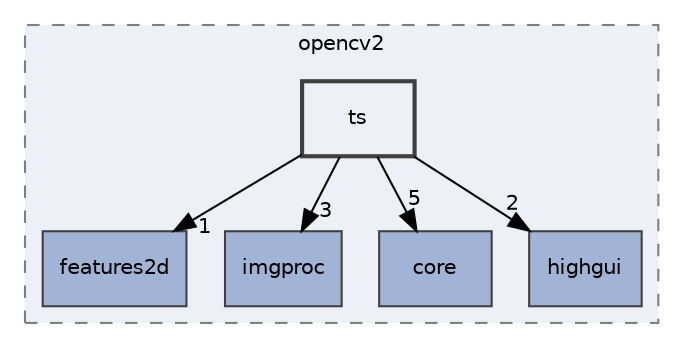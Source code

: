 digraph "P4ALL_OCR-TABLES/vendor/OpenCV/build/include/opencv2/ts"
{
 // LATEX_PDF_SIZE
  edge [fontname="Helvetica",fontsize="10",labelfontname="Helvetica",labelfontsize="10"];
  node [fontname="Helvetica",fontsize="10",shape=record];
  compound=true
  subgraph clusterdir_82e4f955188045376eca4cdd73edc36b {
    graph [ bgcolor="#edf0f7", pencolor="grey50", style="filled,dashed,", label="opencv2", fontname="Helvetica", fontsize="10", URL="dir_82e4f955188045376eca4cdd73edc36b.html"]
  dir_126bc893a34f338fb13307d15c2fd5e7 [shape=box, label="features2d", style="filled,", fillcolor="#a2b4d6", color="grey25", URL="dir_126bc893a34f338fb13307d15c2fd5e7.html"];
  dir_e48ff80f84c28ff88b55c48d0d7e2325 [shape=box, label="imgproc", style="filled,", fillcolor="#a2b4d6", color="grey25", URL="dir_e48ff80f84c28ff88b55c48d0d7e2325.html"];
  dir_d0a90bd216adce98fc120e9c5b54a47b [shape=box, label="core", style="filled,", fillcolor="#a2b4d6", color="grey25", URL="dir_d0a90bd216adce98fc120e9c5b54a47b.html"];
  dir_3023c9f2dc97fb527a380560a36f3282 [shape=box, label="highgui", style="filled,", fillcolor="#a2b4d6", color="grey25", URL="dir_3023c9f2dc97fb527a380560a36f3282.html"];
  dir_cd7a60b739c0910fd558378805675ac0 [shape=box, label="ts", style="filled,bold,", fillcolor="#edf0f7", color="grey25", URL="dir_cd7a60b739c0910fd558378805675ac0.html"];
  }
  dir_cd7a60b739c0910fd558378805675ac0->dir_126bc893a34f338fb13307d15c2fd5e7 [headlabel="1", labeldistance=1.5 headhref="dir_000047_000011.html"];
  dir_cd7a60b739c0910fd558378805675ac0->dir_3023c9f2dc97fb527a380560a36f3282 [headlabel="2", labeldistance=1.5 headhref="dir_000047_000018.html"];
  dir_cd7a60b739c0910fd558378805675ac0->dir_d0a90bd216adce98fc120e9c5b54a47b [headlabel="5", labeldistance=1.5 headhref="dir_000047_000006.html"];
  dir_cd7a60b739c0910fd558378805675ac0->dir_e48ff80f84c28ff88b55c48d0d7e2325 [headlabel="3", labeldistance=1.5 headhref="dir_000047_000019.html"];
}
